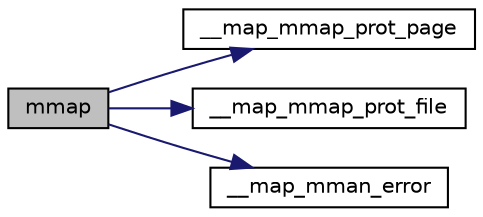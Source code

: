 digraph "mmap"
{
  edge [fontname="Helvetica",fontsize="10",labelfontname="Helvetica",labelfontsize="10"];
  node [fontname="Helvetica",fontsize="10",shape=record];
  rankdir="LR";
  Node25 [label="mmap",height=0.2,width=0.4,color="black", fillcolor="grey75", style="filled", fontcolor="black"];
  Node25 -> Node26 [color="midnightblue",fontsize="10",style="solid",fontname="Helvetica"];
  Node26 [label="__map_mmap_prot_page",height=0.2,width=0.4,color="black", fillcolor="white", style="filled",URL="$mman_8cpp.html#ae91013a4a002f51ba3fcb85619307a03"];
  Node25 -> Node27 [color="midnightblue",fontsize="10",style="solid",fontname="Helvetica"];
  Node27 [label="__map_mmap_prot_file",height=0.2,width=0.4,color="black", fillcolor="white", style="filled",URL="$mman_8cpp.html#a3ac6dfbc62b4eb0db570092d69538b48"];
  Node25 -> Node28 [color="midnightblue",fontsize="10",style="solid",fontname="Helvetica"];
  Node28 [label="__map_mman_error",height=0.2,width=0.4,color="black", fillcolor="white", style="filled",URL="$mman_8cpp.html#a422015702721ddd248648a2ae507a2aa"];
}
